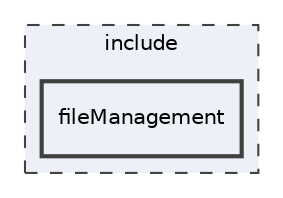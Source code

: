 digraph "include/fileManagement"
{
 // LATEX_PDF_SIZE
  edge [fontname="Helvetica",fontsize="10",labelfontname="Helvetica",labelfontsize="10"];
  node [fontname="Helvetica",fontsize="10",shape=record];
  compound=true
  subgraph clusterdir_d44c64559bbebec7f509842c48db8b23 {
    graph [ bgcolor="#edf0f7", pencolor="grey25", style="filled,dashed,", label="include", fontname="Helvetica", fontsize="10", URL="dir_d44c64559bbebec7f509842c48db8b23.html"]
  dir_7ebde7737c765dde46c86dc4ea708334 [shape=box, label="fileManagement", style="filled,bold,", fillcolor="#edf0f7", color="grey25", URL="dir_7ebde7737c765dde46c86dc4ea708334.html"];
  }
}
